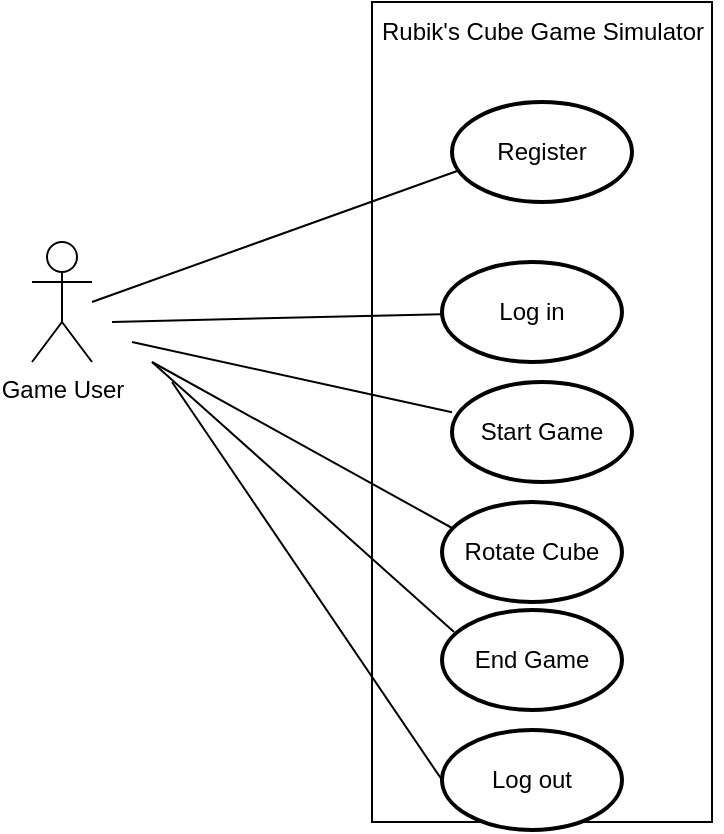 <mxfile version="24.6.2" type="github" pages="9">
  <diagram id="TLsGfiIsSxEGUOccpMmi" name="Use Case Diagram">
    <mxGraphModel dx="1493" dy="804" grid="1" gridSize="10" guides="1" tooltips="1" connect="1" arrows="1" fold="1" page="1" pageScale="1" pageWidth="850" pageHeight="1100" math="0" shadow="0">
      <root>
        <mxCell id="0" />
        <mxCell id="1" parent="0" />
        <mxCell id="-1Xe-ImiM9QoBPIT_Px7-9" value="" style="rounded=0;whiteSpace=wrap;html=1;direction=south;" vertex="1" parent="1">
          <mxGeometry x="390" y="100" width="170" height="410" as="geometry" />
        </mxCell>
        <mxCell id="-1Xe-ImiM9QoBPIT_Px7-1" value="Game User" style="shape=umlActor;verticalLabelPosition=bottom;verticalAlign=top;html=1;outlineConnect=0;" vertex="1" parent="1">
          <mxGeometry x="220" y="220" width="30" height="60" as="geometry" />
        </mxCell>
        <mxCell id="-1Xe-ImiM9QoBPIT_Px7-2" value="Register" style="strokeWidth=2;html=1;shape=mxgraph.flowchart.start_1;whiteSpace=wrap;" vertex="1" parent="1">
          <mxGeometry x="430" y="150" width="90" height="50" as="geometry" />
        </mxCell>
        <mxCell id="-1Xe-ImiM9QoBPIT_Px7-3" value="Log in " style="strokeWidth=2;html=1;shape=mxgraph.flowchart.start_1;whiteSpace=wrap;" vertex="1" parent="1">
          <mxGeometry x="425" y="230" width="90" height="50" as="geometry" />
        </mxCell>
        <mxCell id="-1Xe-ImiM9QoBPIT_Px7-4" value="Start Game" style="strokeWidth=2;html=1;shape=mxgraph.flowchart.start_1;whiteSpace=wrap;" vertex="1" parent="1">
          <mxGeometry x="430" y="290" width="90" height="50" as="geometry" />
        </mxCell>
        <mxCell id="-1Xe-ImiM9QoBPIT_Px7-5" value="End Game" style="strokeWidth=2;html=1;shape=mxgraph.flowchart.start_1;whiteSpace=wrap;" vertex="1" parent="1">
          <mxGeometry x="425" y="404" width="90" height="50" as="geometry" />
        </mxCell>
        <mxCell id="-1Xe-ImiM9QoBPIT_Px7-10" value="" style="endArrow=none;html=1;rounded=0;entryX=0.044;entryY=0.68;entryDx=0;entryDy=0;entryPerimeter=0;" edge="1" parent="1" target="-1Xe-ImiM9QoBPIT_Px7-2">
          <mxGeometry width="50" height="50" relative="1" as="geometry">
            <mxPoint x="250" y="250" as="sourcePoint" />
            <mxPoint x="300" y="200" as="targetPoint" />
          </mxGeometry>
        </mxCell>
        <mxCell id="-1Xe-ImiM9QoBPIT_Px7-11" value="" style="endArrow=none;html=1;rounded=0;" edge="1" parent="1" target="-1Xe-ImiM9QoBPIT_Px7-3">
          <mxGeometry width="50" height="50" relative="1" as="geometry">
            <mxPoint x="260" y="260" as="sourcePoint" />
            <mxPoint x="444" y="194" as="targetPoint" />
          </mxGeometry>
        </mxCell>
        <mxCell id="-1Xe-ImiM9QoBPIT_Px7-12" value="" style="endArrow=none;html=1;rounded=0;" edge="1" parent="1" target="-1Xe-ImiM9QoBPIT_Px7-4">
          <mxGeometry width="50" height="50" relative="1" as="geometry">
            <mxPoint x="270" y="270" as="sourcePoint" />
            <mxPoint x="435" y="266" as="targetPoint" />
          </mxGeometry>
        </mxCell>
        <mxCell id="-1Xe-ImiM9QoBPIT_Px7-13" value="" style="endArrow=none;html=1;rounded=0;entryX=0.067;entryY=0.22;entryDx=0;entryDy=0;entryPerimeter=0;" edge="1" parent="1" target="-1Xe-ImiM9QoBPIT_Px7-5">
          <mxGeometry width="50" height="50" relative="1" as="geometry">
            <mxPoint x="280" y="280" as="sourcePoint" />
            <mxPoint x="435" y="323" as="targetPoint" />
          </mxGeometry>
        </mxCell>
        <mxCell id="-1Xe-ImiM9QoBPIT_Px7-14" value="Rubik&#39;s Cube Game Simulator" style="text;html=1;align=center;verticalAlign=middle;resizable=0;points=[];autosize=1;strokeColor=none;fillColor=none;" vertex="1" parent="1">
          <mxGeometry x="385" y="100" width="180" height="30" as="geometry" />
        </mxCell>
        <mxCell id="2w3_IL6iqXTeNnjyOFSY-1" value="Log out" style="strokeWidth=2;html=1;shape=mxgraph.flowchart.start_1;whiteSpace=wrap;" vertex="1" parent="1">
          <mxGeometry x="425" y="464" width="90" height="50" as="geometry" />
        </mxCell>
        <mxCell id="2w3_IL6iqXTeNnjyOFSY-2" value="" style="endArrow=none;html=1;rounded=0;entryX=0;entryY=0.5;entryDx=0;entryDy=0;entryPerimeter=0;" edge="1" parent="1" target="2w3_IL6iqXTeNnjyOFSY-1">
          <mxGeometry width="50" height="50" relative="1" as="geometry">
            <mxPoint x="290" y="290" as="sourcePoint" />
            <mxPoint x="442" y="390" as="targetPoint" />
          </mxGeometry>
        </mxCell>
        <mxCell id="2w3_IL6iqXTeNnjyOFSY-3" value="Rotate Cube" style="strokeWidth=2;html=1;shape=mxgraph.flowchart.start_1;whiteSpace=wrap;" vertex="1" parent="1">
          <mxGeometry x="425" y="350" width="90" height="50" as="geometry" />
        </mxCell>
        <mxCell id="2w3_IL6iqXTeNnjyOFSY-4" value="" style="endArrow=none;html=1;rounded=0;entryX=0.056;entryY=0.26;entryDx=0;entryDy=0;entryPerimeter=0;" edge="1" parent="1" target="2w3_IL6iqXTeNnjyOFSY-3">
          <mxGeometry width="50" height="50" relative="1" as="geometry">
            <mxPoint x="280" y="280" as="sourcePoint" />
            <mxPoint x="440" y="315" as="targetPoint" />
          </mxGeometry>
        </mxCell>
      </root>
    </mxGraphModel>
  </diagram>
  <diagram id="J03BTioiKBqVJGi235T6" name="Wireframe of User Interface">
    <mxGraphModel dx="1194" dy="567" grid="1" gridSize="10" guides="1" tooltips="1" connect="1" arrows="1" fold="1" page="1" pageScale="1" pageWidth="850" pageHeight="1100" math="0" shadow="0">
      <root>
        <mxCell id="0" />
        <mxCell id="1" parent="0" />
        <mxCell id="bYnkAuTAWSsS0UE6x7nm-1" value="Jeffrey&#39;s Cube" style="image;aspect=fixed;perimeter=ellipsePerimeter;html=1;align=center;shadow=0;dashed=0;spacingTop=3;image=img/lib/active_directory/database_cube.svg;" vertex="1" parent="1">
          <mxGeometry x="320" y="120" width="126" height="140" as="geometry" />
        </mxCell>
        <mxCell id="bYnkAuTAWSsS0UE6x7nm-2" value="Logout" style="html=1;dashed=0;whiteSpace=wrap;" vertex="1" parent="1">
          <mxGeometry x="490" y="70" width="90" height="40" as="geometry" />
        </mxCell>
        <mxCell id="bYnkAuTAWSsS0UE6x7nm-3" value="&lt;span style=&quot;white-space: pre;&quot;&gt;&#x9;&lt;/span&gt;Solve" style="html=1;dashed=0;whiteSpace=wrap;" vertex="1" parent="1">
          <mxGeometry x="220" y="140" width="90" height="40" as="geometry" />
        </mxCell>
        <mxCell id="bYnkAuTAWSsS0UE6x7nm-4" value="Reset" style="html=1;dashed=0;whiteSpace=wrap;" vertex="1" parent="1">
          <mxGeometry x="220" y="240" width="90" height="40" as="geometry" />
        </mxCell>
        <mxCell id="bYnkAuTAWSsS0UE6x7nm-5" value="Scramble" style="html=1;dashed=0;whiteSpace=wrap;" vertex="1" parent="1">
          <mxGeometry x="490" y="140" width="90" height="40" as="geometry" />
        </mxCell>
        <mxCell id="bYnkAuTAWSsS0UE6x7nm-6" value="Welcome, Jeffrey!" style="html=1;dashed=0;whiteSpace=wrap;" vertex="1" parent="1">
          <mxGeometry x="220" y="70" width="90" height="40" as="geometry" />
        </mxCell>
        <mxCell id="6G7B8GYVv596sL3TSumt-1" value="Tutorials" style="html=1;dashed=0;whiteSpace=wrap;" vertex="1" parent="1">
          <mxGeometry x="338" y="60" width="90" height="40" as="geometry" />
        </mxCell>
        <mxCell id="6G7B8GYVv596sL3TSumt-2" value="Timer" style="points=[[0.25,0,0],[0.5,0,0],[0.75,0,0],[1,0.25,0],[1,0.5,0],[1,0.75,0],[0.75,1,0],[0.5,1,0],[0.25,1,0],[0,0.75,0],[0,0.5,0],[0,0.25,0]];shape=mxgraph.bpmn.task;whiteSpace=wrap;rectStyle=rounded;size=10;html=1;container=1;expand=0;collapsible=0;taskMarker=abstract;bpmnShapeType=subprocess;isLoopSub=1;outline=eventInt;symbol=timer;" vertex="1" parent="1">
          <mxGeometry x="495" y="240" width="80" height="40" as="geometry" />
        </mxCell>
      </root>
    </mxGraphModel>
  </diagram>
  <diagram name="Architecture Diagram" id="JZH0-FLLyCloRmju1dn3">
    <mxGraphModel dx="1194" dy="1667" grid="1" gridSize="10" guides="1" tooltips="1" connect="1" arrows="1" fold="1" page="1" pageScale="1" pageWidth="850" pageHeight="1100" math="0" shadow="0">
      <root>
        <mxCell id="0" />
        <mxCell id="1" parent="0" />
        <mxCell id="2DrnAxiI8oJ7b_8rXmdr-9" value="" style="edgeStyle=orthogonalEdgeStyle;rounded=0;orthogonalLoop=1;jettySize=auto;html=1;" parent="1" source="2DrnAxiI8oJ7b_8rXmdr-1" target="2DrnAxiI8oJ7b_8rXmdr-3" edge="1">
          <mxGeometry relative="1" as="geometry" />
        </mxCell>
        <mxCell id="2DrnAxiI8oJ7b_8rXmdr-14" value="" style="edgeStyle=orthogonalEdgeStyle;rounded=0;orthogonalLoop=1;jettySize=auto;html=1;" parent="1" source="2DrnAxiI8oJ7b_8rXmdr-1" target="2DrnAxiI8oJ7b_8rXmdr-13" edge="1">
          <mxGeometry relative="1" as="geometry" />
        </mxCell>
        <mxCell id="2DrnAxiI8oJ7b_8rXmdr-1" value="AWS Amplify for Front End" style="sketch=0;points=[[0,0,0],[0.25,0,0],[0.5,0,0],[0.75,0,0],[1,0,0],[0,1,0],[0.25,1,0],[0.5,1,0],[0.75,1,0],[1,1,0],[0,0.25,0],[0,0.5,0],[0,0.75,0],[1,0.25,0],[1,0.5,0],[1,0.75,0]];outlineConnect=0;fontColor=#232F3E;fillColor=#DD344C;strokeColor=#ffffff;dashed=0;verticalLabelPosition=bottom;verticalAlign=top;align=center;html=1;fontSize=12;fontStyle=0;aspect=fixed;shape=mxgraph.aws4.resourceIcon;resIcon=mxgraph.aws4.amplify;" parent="1" vertex="1">
          <mxGeometry x="240" y="110" width="78" height="78" as="geometry" />
        </mxCell>
        <mxCell id="2DrnAxiI8oJ7b_8rXmdr-8" style="edgeStyle=orthogonalEdgeStyle;rounded=0;orthogonalLoop=1;jettySize=auto;html=1;" parent="1" source="2DrnAxiI8oJ7b_8rXmdr-2" target="2DrnAxiI8oJ7b_8rXmdr-1" edge="1">
          <mxGeometry relative="1" as="geometry" />
        </mxCell>
        <mxCell id="2DrnAxiI8oJ7b_8rXmdr-2" value="User" style="html=1;verticalLabelPosition=bottom;align=center;labelBackgroundColor=#ffffff;verticalAlign=top;strokeWidth=2;strokeColor=#0080F0;shadow=0;dashed=0;shape=mxgraph.ios7.icons.user;" parent="1" vertex="1">
          <mxGeometry x="100" y="134" width="30" height="30" as="geometry" />
        </mxCell>
        <mxCell id="2DrnAxiI8oJ7b_8rXmdr-11" value="" style="edgeStyle=orthogonalEdgeStyle;rounded=0;orthogonalLoop=1;jettySize=auto;html=1;" parent="1" source="2DrnAxiI8oJ7b_8rXmdr-4" target="2DrnAxiI8oJ7b_8rXmdr-5" edge="1">
          <mxGeometry relative="1" as="geometry" />
        </mxCell>
        <mxCell id="2DrnAxiI8oJ7b_8rXmdr-4" value="AWS Lambda for serverless compute" style="outlineConnect=0;dashed=0;verticalLabelPosition=bottom;verticalAlign=top;align=center;html=1;shape=mxgraph.aws3.lambda_function;fillColor=#F58534;gradientColor=none;" parent="1" vertex="1">
          <mxGeometry x="440" y="113" width="69" height="72" as="geometry" />
        </mxCell>
        <mxCell id="2DrnAxiI8oJ7b_8rXmdr-7" value="Region" style="points=[[0,0],[0.25,0],[0.5,0],[0.75,0],[1,0],[1,0.25],[1,0.5],[1,0.75],[1,1],[0.75,1],[0.5,1],[0.25,1],[0,1],[0,0.75],[0,0.5],[0,0.25]];outlineConnect=0;gradientColor=none;html=1;whiteSpace=wrap;fontSize=12;fontStyle=0;container=1;pointerEvents=0;collapsible=0;recursiveResize=0;shape=mxgraph.aws4.group;grIcon=mxgraph.aws4.group_region;strokeColor=#00A4A6;fillColor=none;verticalAlign=top;align=left;spacingLeft=30;fontColor=#147EBA;dashed=1;" parent="1" vertex="1">
          <mxGeometry x="80" y="-26" width="690" height="406" as="geometry" />
        </mxCell>
        <mxCell id="2DrnAxiI8oJ7b_8rXmdr-3" value="Amazon Cognito for Authentication" style="sketch=0;points=[[0,0,0],[0.25,0,0],[0.5,0,0],[0.75,0,0],[1,0,0],[0,1,0],[0.25,1,0],[0.5,1,0],[0.75,1,0],[1,1,0],[0,0.25,0],[0,0.5,0],[0,0.75,0],[1,0.25,0],[1,0.5,0],[1,0.75,0]];outlineConnect=0;fontColor=#232F3E;fillColor=#DD344C;strokeColor=#ffffff;dashed=0;verticalLabelPosition=bottom;verticalAlign=top;align=center;html=1;fontSize=12;fontStyle=0;aspect=fixed;shape=mxgraph.aws4.resourceIcon;resIcon=mxgraph.aws4.cognito;" parent="2DrnAxiI8oJ7b_8rXmdr-7" vertex="1">
          <mxGeometry x="160" y="6" width="78" height="78" as="geometry" />
        </mxCell>
        <mxCell id="2DrnAxiI8oJ7b_8rXmdr-5" value="Amazon DynamoDB" style="sketch=0;outlineConnect=0;fontColor=#232F3E;gradientColor=none;strokeColor=#ffffff;fillColor=#232F3E;dashed=0;verticalLabelPosition=middle;verticalAlign=bottom;align=center;html=1;whiteSpace=wrap;fontSize=10;fontStyle=1;spacing=3;shape=mxgraph.aws4.productIcon;prIcon=mxgraph.aws4.dynamodb;" parent="2DrnAxiI8oJ7b_8rXmdr-7" vertex="1">
          <mxGeometry x="530" y="120" width="80" height="110" as="geometry" />
        </mxCell>
        <mxCell id="2DrnAxiI8oJ7b_8rXmdr-13" value="Amazon S3 for storage of user images" style="sketch=0;points=[[0,0,0],[0.25,0,0],[0.5,0,0],[0.75,0,0],[1,0,0],[0,1,0],[0.25,1,0],[0.5,1,0],[0.75,1,0],[1,1,0],[0,0.25,0],[0,0.5,0],[0,0.75,0],[1,0.25,0],[1,0.5,0],[1,0.75,0]];outlineConnect=0;fontColor=#232F3E;fillColor=#7AA116;strokeColor=#ffffff;dashed=0;verticalLabelPosition=bottom;verticalAlign=top;align=center;html=1;fontSize=12;fontStyle=0;aspect=fixed;shape=mxgraph.aws4.resourceIcon;resIcon=mxgraph.aws4.s3;" parent="2DrnAxiI8oJ7b_8rXmdr-7" vertex="1">
          <mxGeometry x="160" y="296" width="78" height="78" as="geometry" />
        </mxCell>
        <mxCell id="2DrnAxiI8oJ7b_8rXmdr-10" style="edgeStyle=orthogonalEdgeStyle;rounded=0;orthogonalLoop=1;jettySize=auto;html=1;entryX=0;entryY=0.5;entryDx=0;entryDy=0;entryPerimeter=0;" parent="1" source="2DrnAxiI8oJ7b_8rXmdr-1" target="2DrnAxiI8oJ7b_8rXmdr-4" edge="1">
          <mxGeometry relative="1" as="geometry" />
        </mxCell>
      </root>
    </mxGraphModel>
  </diagram>
  <diagram id="BYjitAdvg1T36N8LKgPS" name="Flow Chart Diagram">
    <mxGraphModel dx="2044" dy="567" grid="1" gridSize="10" guides="1" tooltips="1" connect="1" arrows="1" fold="1" page="1" pageScale="1" pageWidth="850" pageHeight="1100" math="0" shadow="0">
      <root>
        <mxCell id="0" />
        <mxCell id="1" parent="0" />
        <mxCell id="D4Jm7LfbepZZmnhMojFW-1" value="Start" style="shape=ellipse;html=1;dashed=0;whiteSpace=wrap;aspect=fixed;perimeter=ellipsePerimeter;" vertex="1" parent="1">
          <mxGeometry x="-14" y="110" width="30" height="30" as="geometry" />
        </mxCell>
        <mxCell id="HW_Qe8jVQ02O22kcvI9o-15" value="" style="edgeStyle=orthogonalEdgeStyle;rounded=0;orthogonalLoop=1;jettySize=auto;html=1;" edge="1" parent="1" source="HW_Qe8jVQ02O22kcvI9o-1" target="HW_Qe8jVQ02O22kcvI9o-2">
          <mxGeometry relative="1" as="geometry" />
        </mxCell>
        <mxCell id="HW_Qe8jVQ02O22kcvI9o-16" value="No" style="edgeLabel;html=1;align=center;verticalAlign=middle;resizable=0;points=[];" vertex="1" connectable="0" parent="HW_Qe8jVQ02O22kcvI9o-15">
          <mxGeometry x="-0.232" y="-4" relative="1" as="geometry">
            <mxPoint as="offset" />
          </mxGeometry>
        </mxCell>
        <mxCell id="HW_Qe8jVQ02O22kcvI9o-17" value="" style="edgeStyle=orthogonalEdgeStyle;rounded=0;orthogonalLoop=1;jettySize=auto;html=1;" edge="1" parent="1" source="HW_Qe8jVQ02O22kcvI9o-1" target="HW_Qe8jVQ02O22kcvI9o-4">
          <mxGeometry relative="1" as="geometry" />
        </mxCell>
        <mxCell id="HW_Qe8jVQ02O22kcvI9o-18" value="Yes" style="edgeLabel;html=1;align=center;verticalAlign=middle;resizable=0;points=[];" vertex="1" connectable="0" parent="HW_Qe8jVQ02O22kcvI9o-17">
          <mxGeometry x="-0.25" y="5" relative="1" as="geometry">
            <mxPoint as="offset" />
          </mxGeometry>
        </mxCell>
        <mxCell id="HW_Qe8jVQ02O22kcvI9o-1" value="Is cube scrambled?" style="shape=rhombus;html=1;dashed=0;whiteSpace=wrap;perimeter=rhombusPerimeter;" vertex="1" parent="1">
          <mxGeometry x="312.5" y="210" width="85" height="70" as="geometry" />
        </mxCell>
        <mxCell id="HW_Qe8jVQ02O22kcvI9o-19" style="edgeStyle=orthogonalEdgeStyle;rounded=0;orthogonalLoop=1;jettySize=auto;html=1;" edge="1" parent="1" source="HW_Qe8jVQ02O22kcvI9o-2" target="HW_Qe8jVQ02O22kcvI9o-4">
          <mxGeometry relative="1" as="geometry">
            <Array as="points">
              <mxPoint x="540" y="320" />
            </Array>
          </mxGeometry>
        </mxCell>
        <mxCell id="HW_Qe8jVQ02O22kcvI9o-2" value="Press Scramble Button" style="html=1;dashed=0;whiteSpace=wrap;" vertex="1" parent="1">
          <mxGeometry x="490" y="220" width="100" height="50" as="geometry" />
        </mxCell>
        <mxCell id="HW_Qe8jVQ02O22kcvI9o-26" value="" style="edgeStyle=orthogonalEdgeStyle;rounded=0;orthogonalLoop=1;jettySize=auto;html=1;" edge="1" parent="1" source="HW_Qe8jVQ02O22kcvI9o-3" target="HW_Qe8jVQ02O22kcvI9o-23">
          <mxGeometry relative="1" as="geometry" />
        </mxCell>
        <mxCell id="HW_Qe8jVQ02O22kcvI9o-3" value="Run Game: Rotate Cubes until solved" style="html=1;dashed=0;whiteSpace=wrap;" vertex="1" parent="1">
          <mxGeometry x="312.5" y="450" width="100" height="50" as="geometry" />
        </mxCell>
        <mxCell id="HW_Qe8jVQ02O22kcvI9o-20" value="" style="edgeStyle=orthogonalEdgeStyle;rounded=0;orthogonalLoop=1;jettySize=auto;html=1;" edge="1" parent="1" source="HW_Qe8jVQ02O22kcvI9o-4" target="HW_Qe8jVQ02O22kcvI9o-5">
          <mxGeometry relative="1" as="geometry" />
        </mxCell>
        <mxCell id="HW_Qe8jVQ02O22kcvI9o-21" value="Yes" style="edgeLabel;html=1;align=center;verticalAlign=middle;resizable=0;points=[];" vertex="1" connectable="0" parent="HW_Qe8jVQ02O22kcvI9o-20">
          <mxGeometry x="-0.164" y="-1" relative="1" as="geometry">
            <mxPoint as="offset" />
          </mxGeometry>
        </mxCell>
        <mxCell id="HW_Qe8jVQ02O22kcvI9o-4" value="Do you want to Autosolve?" style="shape=rhombus;html=1;dashed=0;whiteSpace=wrap;perimeter=rhombusPerimeter;" vertex="1" parent="1">
          <mxGeometry x="302.5" y="320" width="105" height="90" as="geometry" />
        </mxCell>
        <mxCell id="HW_Qe8jVQ02O22kcvI9o-28" style="edgeStyle=orthogonalEdgeStyle;rounded=0;orthogonalLoop=1;jettySize=auto;html=1;entryX=1;entryY=0.75;entryDx=0;entryDy=0;" edge="1" parent="1" source="HW_Qe8jVQ02O22kcvI9o-5" target="HW_Qe8jVQ02O22kcvI9o-23">
          <mxGeometry relative="1" as="geometry">
            <Array as="points">
              <mxPoint x="550" y="563" />
            </Array>
          </mxGeometry>
        </mxCell>
        <mxCell id="HW_Qe8jVQ02O22kcvI9o-5" value="Press Autosolve" style="html=1;dashed=0;whiteSpace=wrap;" vertex="1" parent="1">
          <mxGeometry x="490" y="340" width="100" height="50" as="geometry" />
        </mxCell>
        <mxCell id="HW_Qe8jVQ02O22kcvI9o-10" value="" style="edgeStyle=orthogonalEdgeStyle;rounded=0;orthogonalLoop=1;jettySize=auto;html=1;" edge="1" parent="1" source="HW_Qe8jVQ02O22kcvI9o-6" target="HW_Qe8jVQ02O22kcvI9o-7">
          <mxGeometry relative="1" as="geometry" />
        </mxCell>
        <mxCell id="HW_Qe8jVQ02O22kcvI9o-11" value="Yes" style="edgeLabel;html=1;align=center;verticalAlign=middle;resizable=0;points=[];" vertex="1" connectable="0" parent="HW_Qe8jVQ02O22kcvI9o-10">
          <mxGeometry x="-0.088" y="-2" relative="1" as="geometry">
            <mxPoint as="offset" />
          </mxGeometry>
        </mxCell>
        <mxCell id="HW_Qe8jVQ02O22kcvI9o-12" value="" style="edgeStyle=orthogonalEdgeStyle;rounded=0;orthogonalLoop=1;jettySize=auto;html=1;" edge="1" parent="1" source="HW_Qe8jVQ02O22kcvI9o-6" target="HW_Qe8jVQ02O22kcvI9o-1">
          <mxGeometry relative="1" as="geometry" />
        </mxCell>
        <mxCell id="HW_Qe8jVQ02O22kcvI9o-13" value="No" style="edgeLabel;html=1;align=center;verticalAlign=middle;resizable=0;points=[];" vertex="1" connectable="0" parent="HW_Qe8jVQ02O22kcvI9o-12">
          <mxGeometry x="0.32" y="2" relative="1" as="geometry">
            <mxPoint as="offset" />
          </mxGeometry>
        </mxCell>
        <mxCell id="HW_Qe8jVQ02O22kcvI9o-6" value="Do you want to watch Tutorials?" style="shape=rhombus;html=1;dashed=0;whiteSpace=wrap;perimeter=rhombusPerimeter;" vertex="1" parent="1">
          <mxGeometry x="302.5" y="80" width="105" height="90" as="geometry" />
        </mxCell>
        <mxCell id="HW_Qe8jVQ02O22kcvI9o-7" value="Press Tutorials Button" style="html=1;dashed=0;whiteSpace=wrap;" vertex="1" parent="1">
          <mxGeometry x="470" y="100" width="100" height="50" as="geometry" />
        </mxCell>
        <mxCell id="HW_Qe8jVQ02O22kcvI9o-22" value="End" style="shape=ellipse;html=1;dashed=0;whiteSpace=wrap;aspect=fixed;perimeter=ellipsePerimeter;" vertex="1" parent="1">
          <mxGeometry x="220" y="535" width="30" height="30" as="geometry" />
        </mxCell>
        <mxCell id="HW_Qe8jVQ02O22kcvI9o-27" value="" style="edgeStyle=orthogonalEdgeStyle;rounded=0;orthogonalLoop=1;jettySize=auto;html=1;" edge="1" parent="1" source="HW_Qe8jVQ02O22kcvI9o-23" target="HW_Qe8jVQ02O22kcvI9o-22">
          <mxGeometry relative="1" as="geometry" />
        </mxCell>
        <mxCell id="HW_Qe8jVQ02O22kcvI9o-23" value="End Game" style="html=1;dashed=0;whiteSpace=wrap;" vertex="1" parent="1">
          <mxGeometry x="312.5" y="525" width="100" height="50" as="geometry" />
        </mxCell>
        <mxCell id="HW_Qe8jVQ02O22kcvI9o-25" style="edgeStyle=orthogonalEdgeStyle;rounded=0;orthogonalLoop=1;jettySize=auto;html=1;entryX=0.425;entryY=0.02;entryDx=0;entryDy=0;entryPerimeter=0;" edge="1" parent="1" source="HW_Qe8jVQ02O22kcvI9o-4" target="HW_Qe8jVQ02O22kcvI9o-3">
          <mxGeometry relative="1" as="geometry" />
        </mxCell>
        <mxCell id="6FesdUXDXKie9c4E1IV_-12" value="No" style="edgeLabel;html=1;align=center;verticalAlign=middle;resizable=0;points=[];" vertex="1" connectable="0" parent="HW_Qe8jVQ02O22kcvI9o-25">
          <mxGeometry x="-0.366" y="3" relative="1" as="geometry">
            <mxPoint as="offset" />
          </mxGeometry>
        </mxCell>
        <mxCell id="6FesdUXDXKie9c4E1IV_-2" value="" style="edgeStyle=orthogonalEdgeStyle;rounded=0;orthogonalLoop=1;jettySize=auto;html=1;" edge="1" parent="1" source="D4Jm7LfbepZZmnhMojFW-1" target="6FesdUXDXKie9c4E1IV_-1">
          <mxGeometry relative="1" as="geometry">
            <mxPoint x="16" y="125" as="sourcePoint" />
            <mxPoint x="419" y="125" as="targetPoint" />
          </mxGeometry>
        </mxCell>
        <mxCell id="6FesdUXDXKie9c4E1IV_-5" value="" style="edgeStyle=orthogonalEdgeStyle;rounded=0;orthogonalLoop=1;jettySize=auto;html=1;" edge="1" parent="1" source="6FesdUXDXKie9c4E1IV_-1" target="HW_Qe8jVQ02O22kcvI9o-6">
          <mxGeometry relative="1" as="geometry" />
        </mxCell>
        <mxCell id="6FesdUXDXKie9c4E1IV_-6" value="No" style="edgeLabel;html=1;align=center;verticalAlign=middle;resizable=0;points=[];" vertex="1" connectable="0" parent="6FesdUXDXKie9c4E1IV_-5">
          <mxGeometry x="-0.15" y="-1" relative="1" as="geometry">
            <mxPoint as="offset" />
          </mxGeometry>
        </mxCell>
        <mxCell id="6FesdUXDXKie9c4E1IV_-7" value="" style="edgeStyle=orthogonalEdgeStyle;rounded=0;orthogonalLoop=1;jettySize=auto;html=1;" edge="1" parent="1" source="6FesdUXDXKie9c4E1IV_-1" target="6FesdUXDXKie9c4E1IV_-3">
          <mxGeometry relative="1" as="geometry" />
        </mxCell>
        <mxCell id="6FesdUXDXKie9c4E1IV_-9" value="Yes" style="edgeLabel;html=1;align=center;verticalAlign=middle;resizable=0;points=[];" vertex="1" connectable="0" parent="6FesdUXDXKie9c4E1IV_-7">
          <mxGeometry x="-0.45" y="1" relative="1" as="geometry">
            <mxPoint as="offset" />
          </mxGeometry>
        </mxCell>
        <mxCell id="6FesdUXDXKie9c4E1IV_-1" value="Create an account?" style="shape=rhombus;html=1;dashed=0;whiteSpace=wrap;perimeter=rhombusPerimeter;" vertex="1" parent="1">
          <mxGeometry x="86" y="100" width="120" height="50" as="geometry" />
        </mxCell>
        <mxCell id="6FesdUXDXKie9c4E1IV_-8" value="" style="edgeStyle=orthogonalEdgeStyle;rounded=0;orthogonalLoop=1;jettySize=auto;html=1;" edge="1" parent="1" source="6FesdUXDXKie9c4E1IV_-3" target="6FesdUXDXKie9c4E1IV_-4">
          <mxGeometry relative="1" as="geometry" />
        </mxCell>
        <mxCell id="6FesdUXDXKie9c4E1IV_-3" value="Press Login " style="html=1;dashed=0;whiteSpace=wrap;" vertex="1" parent="1">
          <mxGeometry x="96" y="190" width="100" height="50" as="geometry" />
        </mxCell>
        <mxCell id="6FesdUXDXKie9c4E1IV_-11" style="edgeStyle=orthogonalEdgeStyle;rounded=0;orthogonalLoop=1;jettySize=auto;html=1;" edge="1" parent="1" source="6FesdUXDXKie9c4E1IV_-4">
          <mxGeometry relative="1" as="geometry">
            <mxPoint x="300" y="130" as="targetPoint" />
          </mxGeometry>
        </mxCell>
        <mxCell id="6FesdUXDXKie9c4E1IV_-4" value="Register" style="html=1;dashed=0;whiteSpace=wrap;" vertex="1" parent="1">
          <mxGeometry x="96" y="270" width="100" height="50" as="geometry" />
        </mxCell>
      </root>
    </mxGraphModel>
  </diagram>
  <diagram id="Cy8mhIIUB8oCSxGph292" name="Swim Lane Diagram">
    <mxGraphModel dx="1194" dy="567" grid="1" gridSize="10" guides="1" tooltips="1" connect="1" arrows="1" fold="1" page="1" pageScale="1" pageWidth="850" pageHeight="1100" math="0" shadow="0">
      <root>
        <mxCell id="0" />
        <mxCell id="1" parent="0" />
        <mxCell id="OH29BrVXhdnVcCAHdJIm-1" value="Swimlane for Rubik&#39;s Cube&lt;span style=&quot;white-space: pre;&quot;&gt;&#x9;&lt;/span&gt;" style="swimlane;html=1;childLayout=stackLayout;resizeParent=1;resizeParentMax=0;startSize=20;whiteSpace=wrap;" vertex="1" parent="1">
          <mxGeometry x="240" y="50" width="480" height="550" as="geometry" />
        </mxCell>
        <mxCell id="OH29BrVXhdnVcCAHdJIm-2" value="User&lt;span style=&quot;white-space: pre;&quot;&gt;&#x9;&lt;/span&gt;" style="swimlane;html=1;startSize=20;" vertex="1" parent="OH29BrVXhdnVcCAHdJIm-1">
          <mxGeometry y="20" width="120" height="530" as="geometry" />
        </mxCell>
        <mxCell id="OH29BrVXhdnVcCAHdJIm-7" value="Start" style="shape=ellipse;html=1;dashed=0;whiteSpace=wrap;aspect=fixed;perimeter=ellipsePerimeter;" vertex="1" parent="OH29BrVXhdnVcCAHdJIm-2">
          <mxGeometry x="40" y="40" width="30" height="30" as="geometry" />
        </mxCell>
        <mxCell id="OH29BrVXhdnVcCAHdJIm-26" value="Manipulate Cube" style="html=1;dashed=0;whiteSpace=wrap;" vertex="1" parent="OH29BrVXhdnVcCAHdJIm-2">
          <mxGeometry x="10" y="300" width="100" height="50" as="geometry" />
        </mxCell>
        <mxCell id="OH29BrVXhdnVcCAHdJIm-40" value="End Game" style="shape=ellipse;html=1;dashed=0;whiteSpace=wrap;aspect=fixed;perimeter=ellipsePerimeter;" vertex="1" parent="OH29BrVXhdnVcCAHdJIm-2">
          <mxGeometry x="45" y="450" width="30" height="30" as="geometry" />
        </mxCell>
        <mxCell id="OH29BrVXhdnVcCAHdJIm-3" value="Front End" style="swimlane;html=1;startSize=20;" vertex="1" parent="OH29BrVXhdnVcCAHdJIm-1">
          <mxGeometry x="120" y="20" width="120" height="530" as="geometry" />
        </mxCell>
        <mxCell id="OH29BrVXhdnVcCAHdJIm-6" value="Initialize Application" style="html=1;dashed=0;whiteSpace=wrap;" vertex="1" parent="OH29BrVXhdnVcCAHdJIm-3">
          <mxGeometry x="10" y="30" width="100" height="50" as="geometry" />
        </mxCell>
        <mxCell id="OH29BrVXhdnVcCAHdJIm-25" value="" style="edgeStyle=orthogonalEdgeStyle;rounded=0;orthogonalLoop=1;jettySize=auto;html=1;" edge="1" parent="OH29BrVXhdnVcCAHdJIm-3" source="OH29BrVXhdnVcCAHdJIm-9" target="OH29BrVXhdnVcCAHdJIm-11">
          <mxGeometry relative="1" as="geometry" />
        </mxCell>
        <mxCell id="OH29BrVXhdnVcCAHdJIm-9" value="Load User Preferences" style="html=1;dashed=0;whiteSpace=wrap;" vertex="1" parent="OH29BrVXhdnVcCAHdJIm-3">
          <mxGeometry x="10" y="170" width="100" height="50" as="geometry" />
        </mxCell>
        <mxCell id="OH29BrVXhdnVcCAHdJIm-11" value="Display Game Interface" style="html=1;dashed=0;whiteSpace=wrap;" vertex="1" parent="OH29BrVXhdnVcCAHdJIm-3">
          <mxGeometry x="10" y="240" width="100" height="50" as="geometry" />
        </mxCell>
        <mxCell id="OH29BrVXhdnVcCAHdJIm-30" value="Process Rotation" style="html=1;dashed=0;whiteSpace=wrap;" vertex="1" parent="OH29BrVXhdnVcCAHdJIm-3">
          <mxGeometry x="20" y="310" width="100" height="50" as="geometry" />
        </mxCell>
        <mxCell id="OH29BrVXhdnVcCAHdJIm-41" value="End Game" style="html=1;dashed=0;whiteSpace=wrap;" vertex="1" parent="OH29BrVXhdnVcCAHdJIm-3">
          <mxGeometry x="17.5" y="440" width="85" height="50" as="geometry" />
        </mxCell>
        <mxCell id="OH29BrVXhdnVcCAHdJIm-4" value="Back-End" style="swimlane;html=1;startSize=20;" vertex="1" parent="OH29BrVXhdnVcCAHdJIm-1">
          <mxGeometry x="240" y="20" width="120" height="530" as="geometry" />
        </mxCell>
        <mxCell id="OH29BrVXhdnVcCAHdJIm-8" value="Initialize User Services" style="html=1;dashed=0;whiteSpace=wrap;" vertex="1" parent="OH29BrVXhdnVcCAHdJIm-4">
          <mxGeometry x="10" y="100" width="100" height="50" as="geometry" />
        </mxCell>
        <mxCell id="OH29BrVXhdnVcCAHdJIm-37" value="" style="edgeStyle=orthogonalEdgeStyle;rounded=0;orthogonalLoop=1;jettySize=auto;html=1;" edge="1" parent="OH29BrVXhdnVcCAHdJIm-4" source="OH29BrVXhdnVcCAHdJIm-32" target="OH29BrVXhdnVcCAHdJIm-31">
          <mxGeometry relative="1" as="geometry" />
        </mxCell>
        <mxCell id="OH29BrVXhdnVcCAHdJIm-32" value="Validate Move" style="html=1;dashed=0;whiteSpace=wrap;" vertex="1" parent="OH29BrVXhdnVcCAHdJIm-4">
          <mxGeometry x="20" y="310" width="90" height="50" as="geometry" />
        </mxCell>
        <mxCell id="OH29BrVXhdnVcCAHdJIm-31" value="Save State" style="html=1;dashed=0;whiteSpace=wrap;" vertex="1" parent="OH29BrVXhdnVcCAHdJIm-4">
          <mxGeometry x="23" y="390" width="85" height="50" as="geometry" />
        </mxCell>
        <mxCell id="OH29BrVXhdnVcCAHdJIm-5" value="DynamoDB Database" style="swimlane;html=1;startSize=20;" vertex="1" parent="OH29BrVXhdnVcCAHdJIm-1">
          <mxGeometry x="360" y="20" width="120" height="530" as="geometry" />
        </mxCell>
        <mxCell id="OH29BrVXhdnVcCAHdJIm-24" style="edgeStyle=orthogonalEdgeStyle;rounded=0;orthogonalLoop=1;jettySize=auto;html=1;" edge="1" parent="OH29BrVXhdnVcCAHdJIm-5" source="OH29BrVXhdnVcCAHdJIm-10">
          <mxGeometry relative="1" as="geometry">
            <mxPoint x="-130" y="195" as="targetPoint" />
          </mxGeometry>
        </mxCell>
        <mxCell id="OH29BrVXhdnVcCAHdJIm-10" value="Load Preferences" style="html=1;dashed=0;whiteSpace=wrap;" vertex="1" parent="OH29BrVXhdnVcCAHdJIm-5">
          <mxGeometry x="10" y="170" width="100" height="50" as="geometry" />
        </mxCell>
        <mxCell id="OH29BrVXhdnVcCAHdJIm-33" value="Save Game State" style="html=1;dashed=0;whiteSpace=wrap;" vertex="1" parent="OH29BrVXhdnVcCAHdJIm-5">
          <mxGeometry x="10" y="390" width="100" height="50" as="geometry" />
        </mxCell>
        <mxCell id="OH29BrVXhdnVcCAHdJIm-20" value="" style="edgeStyle=orthogonalEdgeStyle;rounded=0;orthogonalLoop=1;jettySize=auto;html=1;" edge="1" parent="OH29BrVXhdnVcCAHdJIm-1" source="OH29BrVXhdnVcCAHdJIm-7" target="OH29BrVXhdnVcCAHdJIm-6">
          <mxGeometry relative="1" as="geometry" />
        </mxCell>
        <mxCell id="OH29BrVXhdnVcCAHdJIm-21" style="edgeStyle=orthogonalEdgeStyle;rounded=0;orthogonalLoop=1;jettySize=auto;html=1;entryX=0.5;entryY=0;entryDx=0;entryDy=0;" edge="1" parent="OH29BrVXhdnVcCAHdJIm-1" source="OH29BrVXhdnVcCAHdJIm-6" target="OH29BrVXhdnVcCAHdJIm-8">
          <mxGeometry relative="1" as="geometry" />
        </mxCell>
        <mxCell id="OH29BrVXhdnVcCAHdJIm-22" style="edgeStyle=orthogonalEdgeStyle;rounded=0;orthogonalLoop=1;jettySize=auto;html=1;entryX=0.5;entryY=0;entryDx=0;entryDy=0;" edge="1" parent="OH29BrVXhdnVcCAHdJIm-1" source="OH29BrVXhdnVcCAHdJIm-8" target="OH29BrVXhdnVcCAHdJIm-9">
          <mxGeometry relative="1" as="geometry" />
        </mxCell>
        <mxCell id="OH29BrVXhdnVcCAHdJIm-23" style="edgeStyle=orthogonalEdgeStyle;rounded=0;orthogonalLoop=1;jettySize=auto;html=1;entryX=0;entryY=0.5;entryDx=0;entryDy=0;" edge="1" parent="OH29BrVXhdnVcCAHdJIm-1" source="OH29BrVXhdnVcCAHdJIm-9" target="OH29BrVXhdnVcCAHdJIm-10">
          <mxGeometry relative="1" as="geometry" />
        </mxCell>
        <mxCell id="OH29BrVXhdnVcCAHdJIm-34" style="edgeStyle=orthogonalEdgeStyle;rounded=0;orthogonalLoop=1;jettySize=auto;html=1;entryX=0.6;entryY=-0.1;entryDx=0;entryDy=0;entryPerimeter=0;" edge="1" parent="OH29BrVXhdnVcCAHdJIm-1" source="OH29BrVXhdnVcCAHdJIm-11" target="OH29BrVXhdnVcCAHdJIm-26">
          <mxGeometry relative="1" as="geometry" />
        </mxCell>
        <mxCell id="OH29BrVXhdnVcCAHdJIm-35" style="edgeStyle=orthogonalEdgeStyle;rounded=0;orthogonalLoop=1;jettySize=auto;html=1;" edge="1" parent="OH29BrVXhdnVcCAHdJIm-1" source="OH29BrVXhdnVcCAHdJIm-26" target="OH29BrVXhdnVcCAHdJIm-30">
          <mxGeometry relative="1" as="geometry" />
        </mxCell>
        <mxCell id="OH29BrVXhdnVcCAHdJIm-36" value="" style="edgeStyle=orthogonalEdgeStyle;rounded=0;orthogonalLoop=1;jettySize=auto;html=1;" edge="1" parent="OH29BrVXhdnVcCAHdJIm-1" source="OH29BrVXhdnVcCAHdJIm-30" target="OH29BrVXhdnVcCAHdJIm-32">
          <mxGeometry relative="1" as="geometry" />
        </mxCell>
        <mxCell id="OH29BrVXhdnVcCAHdJIm-39" value="" style="edgeStyle=orthogonalEdgeStyle;rounded=0;orthogonalLoop=1;jettySize=auto;html=1;" edge="1" parent="OH29BrVXhdnVcCAHdJIm-1" source="OH29BrVXhdnVcCAHdJIm-31" target="OH29BrVXhdnVcCAHdJIm-33">
          <mxGeometry relative="1" as="geometry" />
        </mxCell>
        <mxCell id="OH29BrVXhdnVcCAHdJIm-42" style="edgeStyle=orthogonalEdgeStyle;rounded=0;orthogonalLoop=1;jettySize=auto;html=1;entryX=0;entryY=0.5;entryDx=0;entryDy=0;" edge="1" parent="OH29BrVXhdnVcCAHdJIm-1" source="OH29BrVXhdnVcCAHdJIm-41" target="OH29BrVXhdnVcCAHdJIm-31">
          <mxGeometry relative="1" as="geometry" />
        </mxCell>
        <mxCell id="OH29BrVXhdnVcCAHdJIm-43" style="edgeStyle=orthogonalEdgeStyle;rounded=0;orthogonalLoop=1;jettySize=auto;html=1;entryX=1;entryY=0.5;entryDx=0;entryDy=0;" edge="1" parent="OH29BrVXhdnVcCAHdJIm-1" source="OH29BrVXhdnVcCAHdJIm-41" target="OH29BrVXhdnVcCAHdJIm-40">
          <mxGeometry relative="1" as="geometry" />
        </mxCell>
      </root>
    </mxGraphModel>
  </diagram>
  <diagram id="fKJ_ks-yESDDJivnzKg6" name="State Diagram- Login">
    <mxGraphModel dx="1194" dy="567" grid="1" gridSize="10" guides="1" tooltips="1" connect="1" arrows="1" fold="1" page="1" pageScale="1" pageWidth="850" pageHeight="1100" math="0" shadow="0">
      <root>
        <mxCell id="0" />
        <mxCell id="1" parent="0" />
        <mxCell id="YPyH5qNkjhE4wjmVVlKB-6" value="" style="edgeStyle=orthogonalEdgeStyle;rounded=0;orthogonalLoop=1;jettySize=auto;html=1;" parent="1" source="YPyH5qNkjhE4wjmVVlKB-1" target="YPyH5qNkjhE4wjmVVlKB-3" edge="1">
          <mxGeometry relative="1" as="geometry" />
        </mxCell>
        <mxCell id="YPyH5qNkjhE4wjmVVlKB-1" value="Start" style="ellipse;whiteSpace=wrap;html=1;aspect=fixed;" parent="1" vertex="1">
          <mxGeometry x="320" y="100" width="50" height="50" as="geometry" />
        </mxCell>
        <mxCell id="YPyH5qNkjhE4wjmVVlKB-2" value="End" style="ellipse;whiteSpace=wrap;html=1;aspect=fixed;" parent="1" vertex="1">
          <mxGeometry x="320" y="450" width="50" height="50" as="geometry" />
        </mxCell>
        <mxCell id="YPyH5qNkjhE4wjmVVlKB-9" value="" style="edgeStyle=orthogonalEdgeStyle;rounded=0;orthogonalLoop=1;jettySize=auto;html=1;" parent="1" source="YPyH5qNkjhE4wjmVVlKB-3" target="YPyH5qNkjhE4wjmVVlKB-7" edge="1">
          <mxGeometry relative="1" as="geometry" />
        </mxCell>
        <mxCell id="YPyH5qNkjhE4wjmVVlKB-3" value="Login" style="rounded=0;whiteSpace=wrap;html=1;" parent="1" vertex="1">
          <mxGeometry x="302.5" y="190" width="85" height="40" as="geometry" />
        </mxCell>
        <mxCell id="YPyH5qNkjhE4wjmVVlKB-10" style="edgeStyle=orthogonalEdgeStyle;rounded=0;orthogonalLoop=1;jettySize=auto;html=1;" parent="1" source="YPyH5qNkjhE4wjmVVlKB-4" edge="1">
          <mxGeometry relative="1" as="geometry">
            <mxPoint x="390" y="210" as="targetPoint" />
            <Array as="points">
              <mxPoint x="543" y="220" />
              <mxPoint x="391" y="220" />
            </Array>
          </mxGeometry>
        </mxCell>
        <mxCell id="YPyH5qNkjhE4wjmVVlKB-4" value="Login failed" style="rounded=0;whiteSpace=wrap;html=1;" parent="1" vertex="1">
          <mxGeometry x="500" y="265" width="85" height="40" as="geometry" />
        </mxCell>
        <mxCell id="YPyH5qNkjhE4wjmVVlKB-13" value="" style="edgeStyle=orthogonalEdgeStyle;rounded=0;orthogonalLoop=1;jettySize=auto;html=1;" parent="1" source="YPyH5qNkjhE4wjmVVlKB-5" target="YPyH5qNkjhE4wjmVVlKB-2" edge="1">
          <mxGeometry relative="1" as="geometry" />
        </mxCell>
        <mxCell id="YPyH5qNkjhE4wjmVVlKB-15" value="Quit" style="edgeLabel;html=1;align=center;verticalAlign=middle;resizable=0;points=[];" parent="YPyH5qNkjhE4wjmVVlKB-13" vertex="1" connectable="0">
          <mxGeometry x="-0.4" y="-1" relative="1" as="geometry">
            <mxPoint as="offset" />
          </mxGeometry>
        </mxCell>
        <mxCell id="YPyH5qNkjhE4wjmVVlKB-5" value="Login successful" style="rounded=0;whiteSpace=wrap;html=1;" parent="1" vertex="1">
          <mxGeometry x="302.5" y="370" width="85" height="40" as="geometry" />
        </mxCell>
        <mxCell id="YPyH5qNkjhE4wjmVVlKB-8" value="" style="edgeStyle=orthogonalEdgeStyle;rounded=0;orthogonalLoop=1;jettySize=auto;html=1;" parent="1" source="YPyH5qNkjhE4wjmVVlKB-7" target="YPyH5qNkjhE4wjmVVlKB-4" edge="1">
          <mxGeometry relative="1" as="geometry" />
        </mxCell>
        <mxCell id="YPyH5qNkjhE4wjmVVlKB-11" value="" style="edgeStyle=orthogonalEdgeStyle;rounded=0;orthogonalLoop=1;jettySize=auto;html=1;" parent="1" source="YPyH5qNkjhE4wjmVVlKB-7" target="YPyH5qNkjhE4wjmVVlKB-5" edge="1">
          <mxGeometry relative="1" as="geometry" />
        </mxCell>
        <mxCell id="YPyH5qNkjhE4wjmVVlKB-12" value="Correct Information" style="edgeLabel;html=1;align=center;verticalAlign=middle;resizable=0;points=[];" parent="YPyH5qNkjhE4wjmVVlKB-11" vertex="1" connectable="0">
          <mxGeometry x="-0.267" y="-1" relative="1" as="geometry">
            <mxPoint as="offset" />
          </mxGeometry>
        </mxCell>
        <mxCell id="YPyH5qNkjhE4wjmVVlKB-7" value="Decision" style="html=1;whiteSpace=wrap;aspect=fixed;shape=isoRectangle;" parent="1" vertex="1">
          <mxGeometry x="303.34" y="260" width="83.33" height="50" as="geometry" />
        </mxCell>
      </root>
    </mxGraphModel>
  </diagram>
  <diagram id="HQ6WIlq9E0ZuxYudx7xZ" name="Data Flow Diagram">
    <mxGraphModel grid="1" page="1" gridSize="10" guides="1" tooltips="1" connect="1" arrows="1" fold="1" pageScale="1" pageWidth="850" pageHeight="1100" math="0" shadow="0">
      <root>
        <mxCell id="0" />
        <mxCell id="1" parent="0" />
        <mxCell id="bp-BXLU3v_yBO-hQS9EJ-7" value="" style="edgeStyle=orthogonalEdgeStyle;rounded=0;orthogonalLoop=1;jettySize=auto;html=1;" edge="1" parent="1" source="bp-BXLU3v_yBO-hQS9EJ-1" target="bp-BXLU3v_yBO-hQS9EJ-2">
          <mxGeometry relative="1" as="geometry" />
        </mxCell>
        <mxCell id="bp-BXLU3v_yBO-hQS9EJ-1" value="Game Player" style="html=1;dashed=0;whiteSpace=wrap;" vertex="1" parent="1">
          <mxGeometry x="140" y="200" width="90" height="30" as="geometry" />
        </mxCell>
        <mxCell id="bp-BXLU3v_yBO-hQS9EJ-8" value="" style="edgeStyle=orthogonalEdgeStyle;rounded=0;orthogonalLoop=1;jettySize=auto;html=1;" edge="1" parent="1" source="bp-BXLU3v_yBO-hQS9EJ-2" target="bp-BXLU3v_yBO-hQS9EJ-4">
          <mxGeometry relative="1" as="geometry" />
        </mxCell>
        <mxCell id="bp-BXLU3v_yBO-hQS9EJ-2" value="log in" style="shape=ellipse;html=1;dashed=0;whiteSpace=wrap;aspect=fixed;perimeter=ellipsePerimeter;" vertex="1" parent="1">
          <mxGeometry x="300" y="185" width="60" height="60" as="geometry" />
        </mxCell>
        <mxCell id="bp-BXLU3v_yBO-hQS9EJ-12" style="edgeStyle=orthogonalEdgeStyle;rounded=0;orthogonalLoop=1;jettySize=auto;html=1;" edge="1" parent="1" source="bp-BXLU3v_yBO-hQS9EJ-3">
          <mxGeometry relative="1" as="geometry">
            <mxPoint x="480" y="80" as="targetPoint" />
          </mxGeometry>
        </mxCell>
        <mxCell id="bp-BXLU3v_yBO-hQS9EJ-3" value="Authentication Database" style="html=1;dashed=0;whiteSpace=wrap;shape=mxgraph.dfd.dataStoreID;align=left;spacingLeft=3;points=[[0,0],[0.5,0],[1,0],[0,0.5],[1,0.5],[0,1],[0.5,1],[1,1]];" vertex="1" parent="1">
          <mxGeometry x="430" width="100" height="30" as="geometry" />
        </mxCell>
        <mxCell id="bp-BXLU3v_yBO-hQS9EJ-9" value="" style="edgeStyle=orthogonalEdgeStyle;rounded=0;orthogonalLoop=1;jettySize=auto;html=1;" edge="1" parent="1" source="bp-BXLU3v_yBO-hQS9EJ-4" target="bp-BXLU3v_yBO-hQS9EJ-5">
          <mxGeometry relative="1" as="geometry" />
        </mxCell>
        <mxCell id="bp-BXLU3v_yBO-hQS9EJ-4" value="Website/ API Interface" style="html=1;dashed=0;whiteSpace=wrap;" vertex="1" parent="1">
          <mxGeometry x="430" y="190" width="100" height="50" as="geometry" />
        </mxCell>
        <mxCell id="bp-BXLU3v_yBO-hQS9EJ-10" value="" style="edgeStyle=orthogonalEdgeStyle;rounded=0;orthogonalLoop=1;jettySize=auto;html=1;" edge="1" parent="1" source="bp-BXLU3v_yBO-hQS9EJ-5" target="bp-BXLU3v_yBO-hQS9EJ-3">
          <mxGeometry relative="1" as="geometry" />
        </mxCell>
        <mxCell id="bp-BXLU3v_yBO-hQS9EJ-11" style="edgeStyle=orthogonalEdgeStyle;rounded=0;orthogonalLoop=1;jettySize=auto;html=1;entryX=0.5;entryY=0;entryDx=0;entryDy=0;" edge="1" parent="1" source="bp-BXLU3v_yBO-hQS9EJ-5" target="bp-BXLU3v_yBO-hQS9EJ-4">
          <mxGeometry relative="1" as="geometry" />
        </mxCell>
        <mxCell id="bp-BXLU3v_yBO-hQS9EJ-5" value="Validate user login" style="shape=ellipse;html=1;dashed=0;whiteSpace=wrap;aspect=fixed;perimeter=ellipsePerimeter;" vertex="1" parent="1">
          <mxGeometry x="450" y="80" width="60" height="60" as="geometry" />
        </mxCell>
        <mxCell id="bp-BXLU3v_yBO-hQS9EJ-13" style="edgeStyle=orthogonalEdgeStyle;rounded=0;orthogonalLoop=1;jettySize=auto;html=1;" edge="1" parent="1" source="bp-BXLU3v_yBO-hQS9EJ-14" target="bp-BXLU3v_yBO-hQS9EJ-4">
          <mxGeometry relative="1" as="geometry" />
        </mxCell>
        <mxCell id="bp-BXLU3v_yBO-hQS9EJ-6" value="User Settings" style="html=1;dashed=0;whiteSpace=wrap;shape=mxgraph.dfd.dataStoreID;align=left;spacingLeft=3;points=[[0,0],[0.5,0],[1,0],[0,0.5],[1,0.5],[0,1],[0.5,1],[1,1]];" vertex="1" parent="1">
          <mxGeometry x="690" y="200" width="100" height="30" as="geometry" />
        </mxCell>
        <mxCell id="bp-BXLU3v_yBO-hQS9EJ-15" value="" style="edgeStyle=orthogonalEdgeStyle;rounded=0;orthogonalLoop=1;jettySize=auto;html=1;" edge="1" parent="1" source="bp-BXLU3v_yBO-hQS9EJ-6" target="bp-BXLU3v_yBO-hQS9EJ-14">
          <mxGeometry relative="1" as="geometry">
            <mxPoint x="690" y="215" as="sourcePoint" />
            <mxPoint x="530" y="215" as="targetPoint" />
          </mxGeometry>
        </mxCell>
        <mxCell id="bp-BXLU3v_yBO-hQS9EJ-14" value="get user settings" style="shape=ellipse;html=1;dashed=0;whiteSpace=wrap;aspect=fixed;perimeter=ellipsePerimeter;" vertex="1" parent="1">
          <mxGeometry x="580" y="185" width="60" height="60" as="geometry" />
        </mxCell>
      </root>
    </mxGraphModel>
  </diagram>
  <diagram id="5RXSKTbeO3yGmVyoT3ex" name="Class Diagram">
    <mxGraphModel dx="2044" dy="567" grid="1" gridSize="10" guides="1" tooltips="1" connect="1" arrows="1" fold="1" page="1" pageScale="1" pageWidth="850" pageHeight="1100" math="0" shadow="0">
      <root>
        <mxCell id="0" />
        <mxCell id="1" parent="0" />
        <mxCell id="QbcU6aerGFFkMOylvX5n-32" value="" style="edgeStyle=orthogonalEdgeStyle;rounded=0;orthogonalLoop=1;jettySize=auto;html=1;" edge="1" parent="1" source="QbcU6aerGFFkMOylvX5n-1" target="QbcU6aerGFFkMOylvX5n-12">
          <mxGeometry relative="1" as="geometry" />
        </mxCell>
        <mxCell id="QbcU6aerGFFkMOylvX5n-1" value="Main" style="swimlane;fontStyle=1;align=center;verticalAlign=top;childLayout=stackLayout;horizontal=1;startSize=28.9;horizontalStack=0;resizeParent=1;resizeParentMax=0;resizeLast=0;collapsible=0;marginBottom=0;" vertex="1" parent="1">
          <mxGeometry x="20" y="20" width="176" height="80" as="geometry" />
        </mxCell>
        <mxCell id="QbcU6aerGFFkMOylvX5n-5" style="line;strokeWidth=1;fillColor=none;align=left;verticalAlign=middle;spacingTop=-1;spacingLeft=3;spacingRight=3;rotatable=0;labelPosition=right;points=[];portConstraint=eastwest;strokeColor=inherit;" vertex="1" parent="QbcU6aerGFFkMOylvX5n-1">
          <mxGeometry y="28.9" width="176" height="8" as="geometry" />
        </mxCell>
        <mxCell id="QbcU6aerGFFkMOylvX5n-6" value="-main (args: String[])&#xa;-init()&#xa;" style="text;strokeColor=none;fillColor=none;align=left;verticalAlign=top;spacingLeft=4;spacingRight=4;overflow=hidden;rotatable=0;points=[[0,0.5],[1,0.5]];portConstraint=eastwest;" vertex="1" parent="QbcU6aerGFFkMOylvX5n-1">
          <mxGeometry y="36.9" width="176" height="43.1" as="geometry" />
        </mxCell>
        <mxCell id="QbcU6aerGFFkMOylvX5n-7" value="userController" style="swimlane;fontStyle=1;align=center;verticalAlign=top;childLayout=stackLayout;horizontal=1;startSize=28.9;horizontalStack=0;resizeParent=1;resizeParentMax=0;resizeLast=0;collapsible=0;marginBottom=0;" vertex="1" parent="1">
          <mxGeometry x="246" y="20" width="257" height="105.9" as="geometry" />
        </mxCell>
        <mxCell id="QbcU6aerGFFkMOylvX5n-9" style="line;strokeWidth=1;fillColor=none;align=left;verticalAlign=middle;spacingTop=-1;spacingLeft=3;spacingRight=3;rotatable=0;labelPosition=right;points=[];portConstraint=eastwest;strokeColor=inherit;" vertex="1" parent="QbcU6aerGFFkMOylvX5n-7">
          <mxGeometry y="28.9" width="257" height="8" as="geometry" />
        </mxCell>
        <mxCell id="QbcU6aerGFFkMOylvX5n-11" value="-init()" style="text;strokeColor=none;fillColor=none;align=left;verticalAlign=top;spacingLeft=4;spacingRight=4;overflow=hidden;rotatable=0;points=[[0,0.5],[1,0.5]];portConstraint=eastwest;" vertex="1" parent="QbcU6aerGFFkMOylvX5n-7">
          <mxGeometry y="36.9" width="257" height="29" as="geometry" />
        </mxCell>
        <mxCell id="QbcU6aerGFFkMOylvX5n-12" value="-login (username: String, password: String)&#xa;-logout()&#xa;" style="text;strokeColor=none;fillColor=none;align=left;verticalAlign=top;spacingLeft=4;spacingRight=4;overflow=hidden;rotatable=0;points=[[0,0.5],[1,0.5]];portConstraint=eastwest;" vertex="1" parent="QbcU6aerGFFkMOylvX5n-7">
          <mxGeometry y="65.9" width="257" height="40" as="geometry" />
        </mxCell>
        <mxCell id="QbcU6aerGFFkMOylvX5n-13" value="AppInitializer" style="swimlane;fontStyle=1;align=center;verticalAlign=top;childLayout=stackLayout;horizontal=1;startSize=28.9;horizontalStack=0;resizeParent=1;resizeParentMax=0;resizeLast=0;collapsible=0;marginBottom=0;" vertex="1" parent="1">
          <mxGeometry x="560" y="10" width="155" height="65.9" as="geometry" />
        </mxCell>
        <mxCell id="QbcU6aerGFFkMOylvX5n-15" value="- initialize()" style="text;strokeColor=none;fillColor=none;align=left;verticalAlign=top;spacingLeft=4;spacingRight=4;overflow=hidden;rotatable=0;points=[[0,0.5],[1,0.5]];portConstraint=eastwest;" vertex="1" parent="QbcU6aerGFFkMOylvX5n-13">
          <mxGeometry y="28.9" width="155" height="29" as="geometry" />
        </mxCell>
        <mxCell id="QbcU6aerGFFkMOylvX5n-16" style="line;strokeWidth=1;fillColor=none;align=left;verticalAlign=middle;spacingTop=-1;spacingLeft=3;spacingRight=3;rotatable=0;labelPosition=right;points=[];portConstraint=eastwest;strokeColor=inherit;" vertex="1" parent="QbcU6aerGFFkMOylvX5n-13">
          <mxGeometry y="57.9" width="155" height="8" as="geometry" />
        </mxCell>
        <mxCell id="QbcU6aerGFFkMOylvX5n-19" value="AWSService" style="swimlane;fontStyle=1;align=center;verticalAlign=top;childLayout=stackLayout;horizontal=1;startSize=28.9;horizontalStack=0;resizeParent=1;resizeParentMax=0;resizeLast=0;collapsible=0;marginBottom=0;" vertex="1" parent="1">
          <mxGeometry x="757" y="20" width="112" height="65.9" as="geometry" />
        </mxCell>
        <mxCell id="QbcU6aerGFFkMOylvX5n-20" value="-initialize()" style="text;strokeColor=none;fillColor=none;align=left;verticalAlign=top;spacingLeft=4;spacingRight=4;overflow=hidden;rotatable=0;points=[[0,0.5],[1,0.5]];portConstraint=eastwest;" vertex="1" parent="QbcU6aerGFFkMOylvX5n-19">
          <mxGeometry y="28.9" width="112" height="29" as="geometry" />
        </mxCell>
        <mxCell id="QbcU6aerGFFkMOylvX5n-22" style="line;strokeWidth=1;fillColor=none;align=left;verticalAlign=middle;spacingTop=-1;spacingLeft=3;spacingRight=3;rotatable=0;labelPosition=right;points=[];portConstraint=eastwest;strokeColor=inherit;" vertex="1" parent="QbcU6aerGFFkMOylvX5n-19">
          <mxGeometry y="57.9" width="112" height="8" as="geometry" />
        </mxCell>
        <mxCell id="QbcU6aerGFFkMOylvX5n-25" value="DynamoDBService" style="swimlane;fontStyle=1;align=center;verticalAlign=top;childLayout=stackLayout;horizontal=1;startSize=32.5;horizontalStack=0;resizeParent=1;resizeParentMax=0;resizeLast=0;collapsible=0;marginBottom=0;" vertex="1" parent="1">
          <mxGeometry x="910" y="20" width="217" height="73.5" as="geometry" />
        </mxCell>
        <mxCell id="QbcU6aerGFFkMOylvX5n-36" style="edgeStyle=orthogonalEdgeStyle;rounded=0;orthogonalLoop=1;jettySize=auto;html=1;" edge="1" parent="QbcU6aerGFFkMOylvX5n-25" source="QbcU6aerGFFkMOylvX5n-26">
          <mxGeometry relative="1" as="geometry">
            <mxPoint x="180" y="130" as="targetPoint" />
            <Array as="points">
              <mxPoint x="120" y="100" />
              <mxPoint x="181" y="100" />
            </Array>
          </mxGeometry>
        </mxCell>
        <mxCell id="QbcU6aerGFFkMOylvX5n-26" value="- loadUserPreferences (userID:String)&#xa;-saveGameState(userId: String, state: GameState)&#xa;" style="text;strokeColor=none;fillColor=none;align=left;verticalAlign=top;spacingLeft=4;spacingRight=4;overflow=hidden;rotatable=0;points=[[0,0.5],[1,0.5]];portConstraint=eastwest;" vertex="1" parent="QbcU6aerGFFkMOylvX5n-25">
          <mxGeometry y="32.5" width="217" height="33" as="geometry" />
        </mxCell>
        <mxCell id="QbcU6aerGFFkMOylvX5n-27" style="line;strokeWidth=1;fillColor=none;align=left;verticalAlign=middle;spacingTop=-1;spacingLeft=3;spacingRight=3;rotatable=0;labelPosition=right;points=[];portConstraint=eastwest;strokeColor=inherit;" vertex="1" parent="QbcU6aerGFFkMOylvX5n-25">
          <mxGeometry y="65.5" width="217" height="8" as="geometry" />
        </mxCell>
        <mxCell id="QbcU6aerGFFkMOylvX5n-29" value="UserPreferences    " style="swimlane;fontStyle=1;align=center;verticalAlign=top;childLayout=stackLayout;horizontal=1;startSize=29.6;horizontalStack=0;resizeParent=1;resizeParentMax=0;resizeLast=0;collapsible=0;marginBottom=0;" vertex="1" parent="1">
          <mxGeometry x="950.5" y="150" width="190" height="90" as="geometry" />
        </mxCell>
        <mxCell id="QbcU6aerGFFkMOylvX5n-30" style="line;strokeWidth=1;fillColor=none;align=left;verticalAlign=middle;spacingTop=-1;spacingLeft=3;spacingRight=3;rotatable=0;labelPosition=right;points=[];portConstraint=eastwest;strokeColor=inherit;" vertex="1" parent="QbcU6aerGFFkMOylvX5n-29">
          <mxGeometry y="29.6" width="190" height="8" as="geometry" />
        </mxCell>
        <mxCell id="QbcU6aerGFFkMOylvX5n-31" value="-loadPreferences (userId: String)" style="text;strokeColor=none;fillColor=none;align=left;verticalAlign=top;spacingLeft=4;spacingRight=4;overflow=hidden;rotatable=0;points=[[0,0.5],[1,0.5]];portConstraint=eastwest;" vertex="1" parent="QbcU6aerGFFkMOylvX5n-29">
          <mxGeometry y="37.6" width="190" height="52.4" as="geometry" />
        </mxCell>
        <mxCell id="QbcU6aerGFFkMOylvX5n-33" value="" style="edgeStyle=orthogonalEdgeStyle;rounded=0;orthogonalLoop=1;jettySize=auto;html=1;" edge="1" parent="1" source="QbcU6aerGFFkMOylvX5n-11" target="QbcU6aerGFFkMOylvX5n-16">
          <mxGeometry relative="1" as="geometry" />
        </mxCell>
        <mxCell id="QbcU6aerGFFkMOylvX5n-34" value="" style="edgeStyle=orthogonalEdgeStyle;rounded=0;orthogonalLoop=1;jettySize=auto;html=1;" edge="1" parent="1" source="QbcU6aerGFFkMOylvX5n-15" target="QbcU6aerGFFkMOylvX5n-22">
          <mxGeometry relative="1" as="geometry" />
        </mxCell>
        <mxCell id="QbcU6aerGFFkMOylvX5n-35" value="" style="edgeStyle=orthogonalEdgeStyle;rounded=0;orthogonalLoop=1;jettySize=auto;html=1;" edge="1" parent="1" source="QbcU6aerGFFkMOylvX5n-20" target="QbcU6aerGFFkMOylvX5n-27">
          <mxGeometry relative="1" as="geometry" />
        </mxCell>
        <mxCell id="QbcU6aerGFFkMOylvX5n-37" value="GameUI" style="swimlane;fontStyle=1;align=center;verticalAlign=top;childLayout=stackLayout;horizontal=1;startSize=29.6;horizontalStack=0;resizeParent=1;resizeParentMax=0;resizeLast=0;collapsible=0;marginBottom=0;" vertex="1" parent="1">
          <mxGeometry x="720" y="160" width="190" height="90" as="geometry" />
        </mxCell>
        <mxCell id="QbcU6aerGFFkMOylvX5n-39" value="-display()" style="text;strokeColor=none;fillColor=none;align=left;verticalAlign=top;spacingLeft=4;spacingRight=4;overflow=hidden;rotatable=0;points=[[0,0.5],[1,0.5]];portConstraint=eastwest;" vertex="1" parent="QbcU6aerGFFkMOylvX5n-37">
          <mxGeometry y="29.6" width="190" height="52.4" as="geometry" />
        </mxCell>
        <mxCell id="QbcU6aerGFFkMOylvX5n-38" style="line;strokeWidth=1;fillColor=none;align=left;verticalAlign=middle;spacingTop=-1;spacingLeft=3;spacingRight=3;rotatable=0;labelPosition=right;points=[];portConstraint=eastwest;strokeColor=inherit;" vertex="1" parent="QbcU6aerGFFkMOylvX5n-37">
          <mxGeometry y="82" width="190" height="8" as="geometry" />
        </mxCell>
        <mxCell id="QbcU6aerGFFkMOylvX5n-40" value="CubeController" style="swimlane;fontStyle=1;align=center;verticalAlign=top;childLayout=stackLayout;horizontal=1;startSize=29.6;horizontalStack=0;resizeParent=1;resizeParentMax=0;resizeLast=0;collapsible=0;marginBottom=0;" vertex="1" parent="1">
          <mxGeometry x="485" y="153" width="210" height="90" as="geometry" />
        </mxCell>
        <mxCell id="QbcU6aerGFFkMOylvX5n-41" style="line;strokeWidth=1;fillColor=none;align=left;verticalAlign=middle;spacingTop=-1;spacingLeft=3;spacingRight=3;rotatable=0;labelPosition=right;points=[];portConstraint=eastwest;strokeColor=inherit;" vertex="1" parent="QbcU6aerGFFkMOylvX5n-40">
          <mxGeometry y="29.6" width="210" height="8" as="geometry" />
        </mxCell>
        <mxCell id="QbcU6aerGFFkMOylvX5n-42" value="-initializeCube()&#xa;-rotateFace (face: String, direction:&#xa; String)&#xa;" style="text;strokeColor=none;fillColor=none;align=left;verticalAlign=top;spacingLeft=4;spacingRight=4;overflow=hidden;rotatable=0;points=[[0,0.5],[1,0.5]];portConstraint=eastwest;" vertex="1" parent="QbcU6aerGFFkMOylvX5n-40">
          <mxGeometry y="37.6" width="210" height="52.4" as="geometry" />
        </mxCell>
        <mxCell id="QbcU6aerGFFkMOylvX5n-43" value="" style="edgeStyle=orthogonalEdgeStyle;rounded=0;orthogonalLoop=1;jettySize=auto;html=1;" edge="1" parent="1" source="QbcU6aerGFFkMOylvX5n-31" target="QbcU6aerGFFkMOylvX5n-39">
          <mxGeometry relative="1" as="geometry" />
        </mxCell>
        <mxCell id="QbcU6aerGFFkMOylvX5n-44" value="" style="edgeStyle=orthogonalEdgeStyle;rounded=0;orthogonalLoop=1;jettySize=auto;html=1;" edge="1" parent="1" source="QbcU6aerGFFkMOylvX5n-39" target="QbcU6aerGFFkMOylvX5n-42">
          <mxGeometry relative="1" as="geometry" />
        </mxCell>
        <mxCell id="QbcU6aerGFFkMOylvX5n-45" value="MoveValidator" style="swimlane;fontStyle=1;align=center;verticalAlign=top;childLayout=stackLayout;horizontal=1;startSize=29.6;horizontalStack=0;resizeParent=1;resizeParentMax=0;resizeLast=0;collapsible=0;marginBottom=0;" vertex="1" parent="1">
          <mxGeometry x="240" y="163" width="210" height="90" as="geometry" />
        </mxCell>
        <mxCell id="QbcU6aerGFFkMOylvX5n-46" style="line;strokeWidth=1;fillColor=none;align=left;verticalAlign=middle;spacingTop=-1;spacingLeft=3;spacingRight=3;rotatable=0;labelPosition=right;points=[];portConstraint=eastwest;strokeColor=inherit;" vertex="1" parent="QbcU6aerGFFkMOylvX5n-45">
          <mxGeometry y="29.6" width="210" height="8" as="geometry" />
        </mxCell>
        <mxCell id="QbcU6aerGFFkMOylvX5n-47" value="-validateMove (face: String, direction:&#xa; String)" style="text;strokeColor=none;fillColor=none;align=left;verticalAlign=top;spacingLeft=4;spacingRight=4;overflow=hidden;rotatable=0;points=[[0,0.5],[1,0.5]];portConstraint=eastwest;" vertex="1" parent="QbcU6aerGFFkMOylvX5n-45">
          <mxGeometry y="37.6" width="210" height="52.4" as="geometry" />
        </mxCell>
        <mxCell id="QbcU6aerGFFkMOylvX5n-48" value="" style="edgeStyle=orthogonalEdgeStyle;rounded=0;orthogonalLoop=1;jettySize=auto;html=1;" edge="1" parent="1" source="QbcU6aerGFFkMOylvX5n-42" target="QbcU6aerGFFkMOylvX5n-47">
          <mxGeometry relative="1" as="geometry" />
        </mxCell>
        <mxCell id="QbcU6aerGFFkMOylvX5n-61" style="edgeStyle=orthogonalEdgeStyle;rounded=0;orthogonalLoop=1;jettySize=auto;html=1;" edge="1" parent="1" source="QbcU6aerGFFkMOylvX5n-49">
          <mxGeometry relative="1" as="geometry">
            <mxPoint x="85" y="320" as="targetPoint" />
          </mxGeometry>
        </mxCell>
        <mxCell id="QbcU6aerGFFkMOylvX5n-49" value="GameStateService" style="swimlane;fontStyle=1;align=center;verticalAlign=top;childLayout=stackLayout;horizontal=1;startSize=29.6;horizontalStack=0;resizeParent=1;resizeParentMax=0;resizeLast=0;collapsible=0;marginBottom=0;" vertex="1" parent="1">
          <mxGeometry x="-20" y="160" width="210" height="120" as="geometry" />
        </mxCell>
        <mxCell id="QbcU6aerGFFkMOylvX5n-50" style="line;strokeWidth=1;fillColor=none;align=left;verticalAlign=middle;spacingTop=-1;spacingLeft=3;spacingRight=3;rotatable=0;labelPosition=right;points=[];portConstraint=eastwest;strokeColor=inherit;" vertex="1" parent="QbcU6aerGFFkMOylvX5n-49">
          <mxGeometry y="29.6" width="210" height="8" as="geometry" />
        </mxCell>
        <mxCell id="QbcU6aerGFFkMOylvX5n-51" value="-updateState (face: String, direction: &#xa;&#xa;String)&#xa;-saveGameState (userId: String, state:&#xa;GameState)&#xa;" style="text;strokeColor=none;fillColor=none;align=left;verticalAlign=top;spacingLeft=4;spacingRight=4;overflow=hidden;rotatable=0;points=[[0,0.5],[1,0.5]];portConstraint=eastwest;" vertex="1" parent="QbcU6aerGFFkMOylvX5n-49">
          <mxGeometry y="37.6" width="210" height="82.4" as="geometry" />
        </mxCell>
        <mxCell id="QbcU6aerGFFkMOylvX5n-52" value="" style="edgeStyle=orthogonalEdgeStyle;rounded=0;orthogonalLoop=1;jettySize=auto;html=1;" edge="1" parent="1" source="QbcU6aerGFFkMOylvX5n-47" target="QbcU6aerGFFkMOylvX5n-51">
          <mxGeometry relative="1" as="geometry" />
        </mxCell>
        <mxCell id="QbcU6aerGFFkMOylvX5n-53" value="GameEndHandler" style="swimlane;fontStyle=1;align=center;verticalAlign=top;childLayout=stackLayout;horizontal=1;startSize=29.6;horizontalStack=0;resizeParent=1;resizeParentMax=0;resizeLast=0;collapsible=0;marginBottom=0;" vertex="1" parent="1">
          <mxGeometry x="-14" y="330" width="210" height="80" as="geometry" />
        </mxCell>
        <mxCell id="QbcU6aerGFFkMOylvX5n-62" style="edgeStyle=orthogonalEdgeStyle;rounded=0;orthogonalLoop=1;jettySize=auto;html=1;" edge="1" parent="QbcU6aerGFFkMOylvX5n-53" source="QbcU6aerGFFkMOylvX5n-54">
          <mxGeometry relative="1" as="geometry">
            <mxPoint x="254" y="33.6" as="targetPoint" />
          </mxGeometry>
        </mxCell>
        <mxCell id="QbcU6aerGFFkMOylvX5n-54" style="line;strokeWidth=1;fillColor=none;align=left;verticalAlign=middle;spacingTop=-1;spacingLeft=3;spacingRight=3;rotatable=0;labelPosition=right;points=[];portConstraint=eastwest;strokeColor=inherit;" vertex="1" parent="QbcU6aerGFFkMOylvX5n-53">
          <mxGeometry y="29.6" width="210" height="8" as="geometry" />
        </mxCell>
        <mxCell id="QbcU6aerGFFkMOylvX5n-55" value="-endGame (userId: String, solved: &#xa;boolean)" style="text;strokeColor=none;fillColor=none;align=left;verticalAlign=top;spacingLeft=4;spacingRight=4;overflow=hidden;rotatable=0;points=[[0,0.5],[1,0.5]];portConstraint=eastwest;" vertex="1" parent="QbcU6aerGFFkMOylvX5n-53">
          <mxGeometry y="37.6" width="210" height="42.4" as="geometry" />
        </mxCell>
        <mxCell id="QbcU6aerGFFkMOylvX5n-56" value="GameState" style="swimlane;fontStyle=1;align=center;verticalAlign=top;childLayout=stackLayout;horizontal=1;startSize=29.6;horizontalStack=0;resizeParent=1;resizeParentMax=0;resizeLast=0;collapsible=0;marginBottom=0;" vertex="1" parent="1">
          <mxGeometry x="246" y="320" width="210" height="80" as="geometry" />
        </mxCell>
        <mxCell id="QbcU6aerGFFkMOylvX5n-57" style="line;strokeWidth=1;fillColor=none;align=left;verticalAlign=middle;spacingTop=-1;spacingLeft=3;spacingRight=3;rotatable=0;labelPosition=right;points=[];portConstraint=eastwest;strokeColor=inherit;" vertex="1" parent="QbcU6aerGFFkMOylvX5n-56">
          <mxGeometry y="29.6" width="210" height="8" as="geometry" />
        </mxCell>
        <mxCell id="QbcU6aerGFFkMOylvX5n-58" value="-currentState: String [] []" style="text;strokeColor=none;fillColor=none;align=left;verticalAlign=top;spacingLeft=4;spacingRight=4;overflow=hidden;rotatable=0;points=[[0,0.5],[1,0.5]];portConstraint=eastwest;" vertex="1" parent="QbcU6aerGFFkMOylvX5n-56">
          <mxGeometry y="37.6" width="210" height="42.4" as="geometry" />
        </mxCell>
      </root>
    </mxGraphModel>
  </diagram>
  <diagram id="Egceo9zAgwGMXEFVdeKS" name="Page-8">
    <mxGraphModel grid="1" page="1" gridSize="10" guides="1" tooltips="1" connect="1" arrows="1" fold="1" pageScale="1" pageWidth="850" pageHeight="1100" math="0" shadow="0">
      <root>
        <mxCell id="0" />
        <mxCell id="1" parent="0" />
      </root>
    </mxGraphModel>
  </diagram>
</mxfile>
